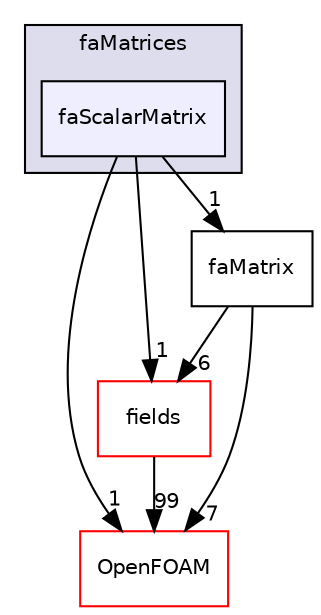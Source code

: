 digraph "src/finiteArea/faMatrices/faScalarMatrix" {
  bgcolor=transparent;
  compound=true
  node [ fontsize="10", fontname="Helvetica"];
  edge [ labelfontsize="10", labelfontname="Helvetica"];
  subgraph clusterdir_11fa0d52a0a43d2db65b942bd42d04b1 {
    graph [ bgcolor="#ddddee", pencolor="black", label="faMatrices" fontname="Helvetica", fontsize="10", URL="dir_11fa0d52a0a43d2db65b942bd42d04b1.html"]
  dir_6fd8ef23f05bae98bbaddbc362c2d568 [shape=box, label="faScalarMatrix", style="filled", fillcolor="#eeeeff", pencolor="black", URL="dir_6fd8ef23f05bae98bbaddbc362c2d568.html"];
  }
  dir_82c77a639fb8894523e0866635d617d1 [shape=box label="fields" color="red" URL="dir_82c77a639fb8894523e0866635d617d1.html"];
  dir_c5473ff19b20e6ec4dfe5c310b3778a8 [shape=box label="OpenFOAM" color="red" URL="dir_c5473ff19b20e6ec4dfe5c310b3778a8.html"];
  dir_a8b85252988bafbae81e433cb67ade88 [shape=box label="faMatrix" URL="dir_a8b85252988bafbae81e433cb67ade88.html"];
  dir_82c77a639fb8894523e0866635d617d1->dir_c5473ff19b20e6ec4dfe5c310b3778a8 [headlabel="99", labeldistance=1.5 headhref="dir_000734_002151.html"];
  dir_6fd8ef23f05bae98bbaddbc362c2d568->dir_82c77a639fb8894523e0866635d617d1 [headlabel="1", labeldistance=1.5 headhref="dir_000718_000734.html"];
  dir_6fd8ef23f05bae98bbaddbc362c2d568->dir_c5473ff19b20e6ec4dfe5c310b3778a8 [headlabel="1", labeldistance=1.5 headhref="dir_000718_002151.html"];
  dir_6fd8ef23f05bae98bbaddbc362c2d568->dir_a8b85252988bafbae81e433cb67ade88 [headlabel="1", labeldistance=1.5 headhref="dir_000718_000717.html"];
  dir_a8b85252988bafbae81e433cb67ade88->dir_82c77a639fb8894523e0866635d617d1 [headlabel="6", labeldistance=1.5 headhref="dir_000717_000734.html"];
  dir_a8b85252988bafbae81e433cb67ade88->dir_c5473ff19b20e6ec4dfe5c310b3778a8 [headlabel="7", labeldistance=1.5 headhref="dir_000717_002151.html"];
}

